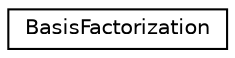 digraph "Graphical Class Hierarchy"
{
 // LATEX_PDF_SIZE
  edge [fontname="Helvetica",fontsize="10",labelfontname="Helvetica",labelfontsize="10"];
  node [fontname="Helvetica",fontsize="10",shape=record];
  rankdir="LR";
  Node0 [label="BasisFactorization",height=0.2,width=0.4,color="black", fillcolor="white", style="filled",URL="$classoperations__research_1_1glop_1_1_basis_factorization.html",tooltip=" "];
}
